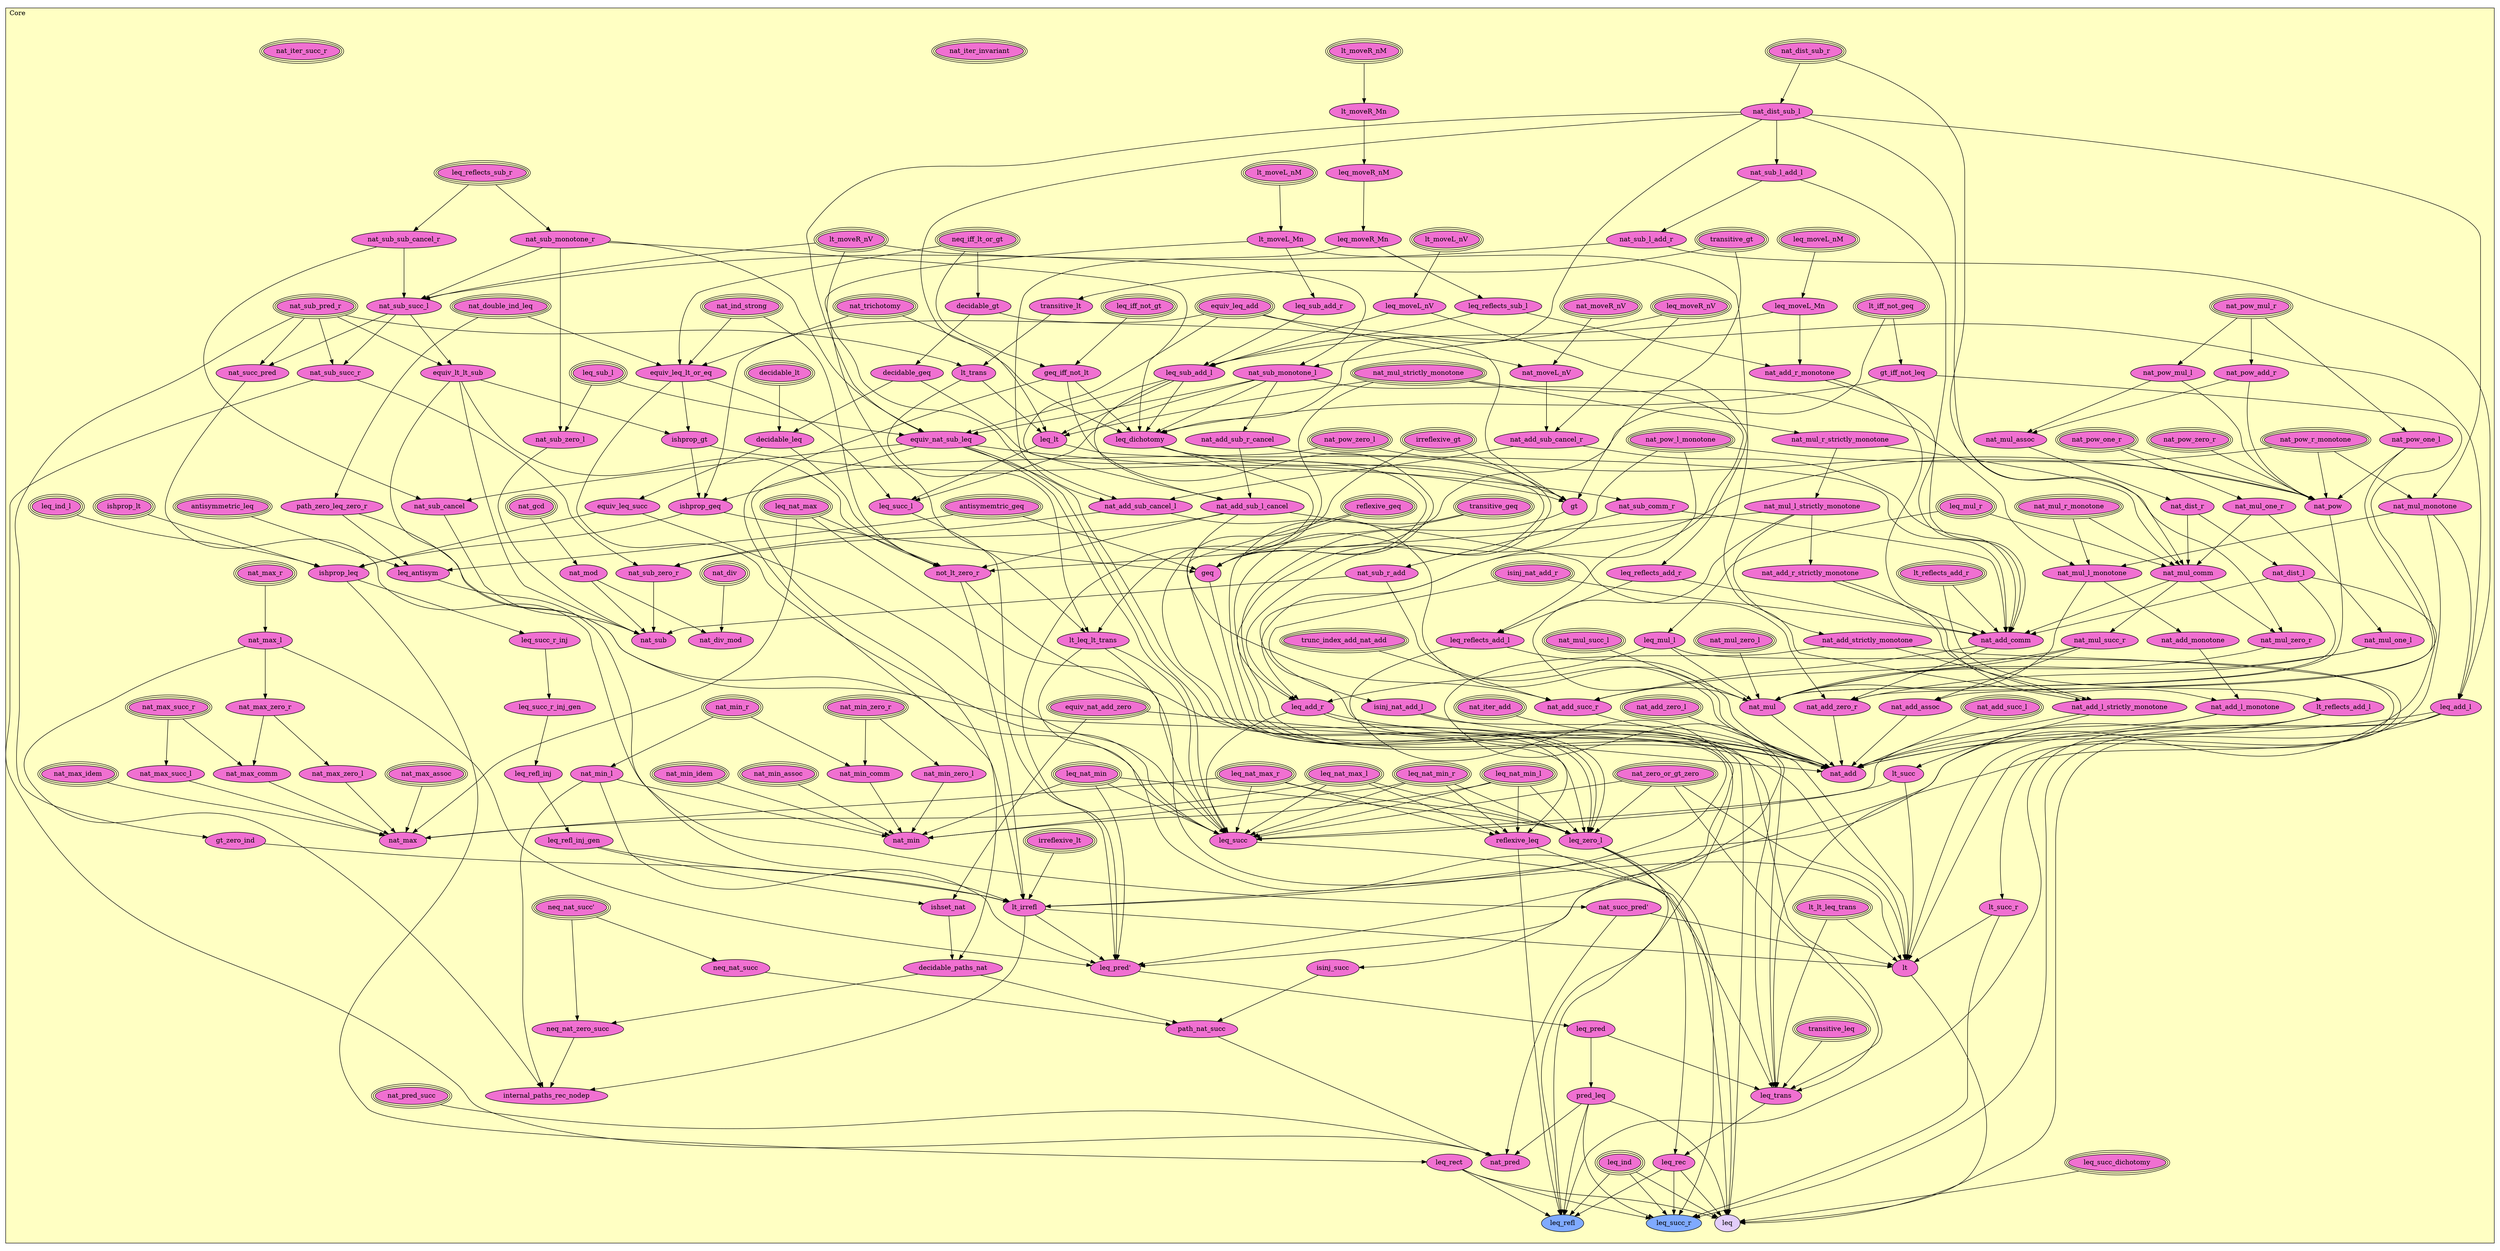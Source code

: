 digraph HoTT_Spaces_Nat_Core {
  graph [ratio=0.5]
  node [style=filled]
Core_leq_refl_inj [label="leq_refl_inj", URL=<Core.html#leq_refl_inj>, fillcolor="#F070D1"] ;
Core_nat_double_ind_leq [label="nat_double_ind_leq", URL=<Core.html#nat_double_ind_leq>, peripheries=3, fillcolor="#F070D1"] ;
Core_leq_refl_inj_gen [label="leq_refl_inj_gen", URL=<Core.html#leq_refl_inj_gen>, fillcolor="#F070D1"] ;
Core_nat_ind_strong [label="nat_ind_strong", URL=<Core.html#nat_ind_strong>, peripheries=3, fillcolor="#F070D1"] ;
Core_leq_succ_l [label="leq_succ_l", URL=<Core.html#leq_succ_l>, fillcolor="#F070D1"] ;
Core_not_lt_zero_r [label="not_lt_zero_r", URL=<Core.html#not_lt_zero_r>, fillcolor="#F070D1"] ;
Core_nat_pow_r_monotone [label="nat_pow_r_monotone", URL=<Core.html#nat_pow_r_monotone>, peripheries=3, fillcolor="#F070D1"] ;
Core_path_zero_leq_zero_r [label="path_zero_leq_zero_r", URL=<Core.html#path_zero_leq_zero_r>, fillcolor="#F070D1"] ;
Core_nat_pow_l_monotone [label="nat_pow_l_monotone", URL=<Core.html#nat_pow_l_monotone>, peripheries=3, fillcolor="#F070D1"] ;
Core_nat_zero_or_gt_zero [label="nat_zero_or_gt_zero", URL=<Core.html#nat_zero_or_gt_zero>, peripheries=3, fillcolor="#F070D1"] ;
Core_nat_pow_mul_r [label="nat_pow_mul_r", URL=<Core.html#nat_pow_mul_r>, peripheries=3, fillcolor="#F070D1"] ;
Core_nat_pow_mul_l [label="nat_pow_mul_l", URL=<Core.html#nat_pow_mul_l>, fillcolor="#F070D1"] ;
Core_antisymemtric_geq [label="antisymemtric_geq", URL=<Core.html#antisymemtric_geq>, peripheries=3, fillcolor="#F070D1"] ;
Core_nat_pow_add_r [label="nat_pow_add_r", URL=<Core.html#nat_pow_add_r>, fillcolor="#F070D1"] ;
Core_antisymmetric_leq [label="antisymmetric_leq", URL=<Core.html#antisymmetric_leq>, peripheries=3, fillcolor="#F070D1"] ;
Core_nat_pow_one_r [label="nat_pow_one_r", URL=<Core.html#nat_pow_one_r>, peripheries=3, fillcolor="#F070D1"] ;
Core_leq_antisym [label="leq_antisym", URL=<Core.html#leq_antisym>, fillcolor="#F070D1"] ;
Core_nat_pow_one_l [label="nat_pow_one_l", URL=<Core.html#nat_pow_one_l>, fillcolor="#F070D1"] ;
Core_irreflexive_gt [label="irreflexive_gt", URL=<Core.html#irreflexive_gt>, peripheries=3, fillcolor="#F070D1"] ;
Core_nat_pow_zero_r [label="nat_pow_zero_r", URL=<Core.html#nat_pow_zero_r>, peripheries=3, fillcolor="#F070D1"] ;
Core_irreflexive_lt [label="irreflexive_lt", URL=<Core.html#irreflexive_lt>, peripheries=3, fillcolor="#F070D1"] ;
Core_nat_pow_zero_l [label="nat_pow_zero_l", URL=<Core.html#nat_pow_zero_l>, peripheries=3, fillcolor="#F070D1"] ;
Core_lt_irrefl [label="lt_irrefl", URL=<Core.html#lt_irrefl>, fillcolor="#F070D1"] ;
Core_lt_moveR_nV [label="lt_moveR_nV", URL=<Core.html#lt_moveR_nV>, peripheries=3, fillcolor="#F070D1"] ;
Core_leq_pred_ [label="leq_pred'", URL=<Core.html#leq_pred'>, fillcolor="#F070D1"] ;
Core_lt_moveL_nV [label="lt_moveL_nV", URL=<Core.html#lt_moveL_nV>, peripheries=3, fillcolor="#F070D1"] ;
Core_leq_succ [label="leq_succ", URL=<Core.html#leq_succ>, fillcolor="#F070D1"] ;
Core_lt_moveR_nM [label="lt_moveR_nM", URL=<Core.html#lt_moveR_nM>, peripheries=3, fillcolor="#F070D1"] ;
Core_leq_pred [label="leq_pred", URL=<Core.html#leq_pred>, fillcolor="#F070D1"] ;
Core_pred_leq [label="pred_leq", URL=<Core.html#pred_leq>, fillcolor="#F070D1"] ;
Core_lt_moveR_Mn [label="lt_moveR_Mn", URL=<Core.html#lt_moveR_Mn>, fillcolor="#F070D1"] ;
Core_lt_moveL_nM [label="lt_moveL_nM", URL=<Core.html#lt_moveL_nM>, peripheries=3, fillcolor="#F070D1"] ;
Core_leq_zero_l [label="leq_zero_l", URL=<Core.html#leq_zero_l>, fillcolor="#F070D1"] ;
Core_transitive_leq [label="transitive_leq", URL=<Core.html#transitive_leq>, peripheries=3, fillcolor="#F070D1"] ;
Core_lt_moveL_Mn [label="lt_moveL_Mn", URL=<Core.html#lt_moveL_Mn>, fillcolor="#F070D1"] ;
Core_leq_trans [label="leq_trans", URL=<Core.html#leq_trans>, fillcolor="#F070D1"] ;
Core_leq_moveR_nV [label="leq_moveR_nV", URL=<Core.html#leq_moveR_nV>, peripheries=3, fillcolor="#F070D1"] ;
Core_reflexive_leq [label="reflexive_leq", URL=<Core.html#reflexive_leq>, fillcolor="#F070D1"] ;
Core_leq_moveL_nV [label="leq_moveL_nV", URL=<Core.html#leq_moveL_nV>, fillcolor="#F070D1"] ;
Core_nat_mul_one_r [label="nat_mul_one_r", URL=<Core.html#nat_mul_one_r>, fillcolor="#F070D1"] ;
Core_leq_moveR_nM [label="leq_moveR_nM", URL=<Core.html#leq_moveR_nM>, fillcolor="#F070D1"] ;
Core_nat_mul_one_l [label="nat_mul_one_l", URL=<Core.html#nat_mul_one_l>, fillcolor="#F070D1"] ;
Core_leq_moveR_Mn [label="leq_moveR_Mn", URL=<Core.html#leq_moveR_Mn>, fillcolor="#F070D1"] ;
Core_nat_mul_assoc [label="nat_mul_assoc", URL=<Core.html#nat_mul_assoc>, fillcolor="#F070D1"] ;
Core_leq_moveL_nM [label="leq_moveL_nM", URL=<Core.html#leq_moveL_nM>, peripheries=3, fillcolor="#F070D1"] ;
Core_nat_dist_r [label="nat_dist_r", URL=<Core.html#nat_dist_r>, fillcolor="#F070D1"] ;
Core_leq_moveL_Mn [label="leq_moveL_Mn", URL=<Core.html#leq_moveL_Mn>, fillcolor="#F070D1"] ;
Core_nat_dist_l [label="nat_dist_l", URL=<Core.html#nat_dist_l>, fillcolor="#F070D1"] ;
Core_leq_reflects_sub_r [label="leq_reflects_sub_r", URL=<Core.html#leq_reflects_sub_r>, peripheries=3, fillcolor="#F070D1"] ;
Core_nat_mul_comm [label="nat_mul_comm", URL=<Core.html#nat_mul_comm>, fillcolor="#F070D1"] ;
Core_leq_reflects_sub_l [label="leq_reflects_sub_l", URL=<Core.html#leq_reflects_sub_l>, fillcolor="#F070D1"] ;
Core_nat_sub_monotone_r [label="nat_sub_monotone_r", URL=<Core.html#nat_sub_monotone_r>, fillcolor="#F070D1"] ;
Core_nat_mul_succ_r [label="nat_mul_succ_r", URL=<Core.html#nat_mul_succ_r>, fillcolor="#F070D1"] ;
Core_nat_sub_monotone_l [label="nat_sub_monotone_l", URL=<Core.html#nat_sub_monotone_l>, fillcolor="#F070D1"] ;
Core_nat_mul_succ_l [label="nat_mul_succ_l", URL=<Core.html#nat_mul_succ_l>, peripheries=3, fillcolor="#F070D1"] ;
Core_nat_mul_zero_r [label="nat_mul_zero_r", URL=<Core.html#nat_mul_zero_r>, fillcolor="#F070D1"] ;
Core_nat_dist_sub_r [label="nat_dist_sub_r", URL=<Core.html#nat_dist_sub_r>, peripheries=3, fillcolor="#F070D1"] ;
Core_nat_mul_zero_l [label="nat_mul_zero_l", URL=<Core.html#nat_mul_zero_l>, peripheries=3, fillcolor="#F070D1"] ;
Core_nat_dist_sub_l [label="nat_dist_sub_l", URL=<Core.html#nat_dist_sub_l>, fillcolor="#F070D1"] ;
Core_nat_sub_sub_cancel_r [label="nat_sub_sub_cancel_r", URL=<Core.html#nat_sub_sub_cancel_r>, fillcolor="#F070D1"] ;
Core_equiv_nat_add_zero [label="equiv_nat_add_zero", URL=<Core.html#equiv_nat_add_zero>, peripheries=3, fillcolor="#F070D1"] ;
Core_nat_sub_l_add_l [label="nat_sub_l_add_l", URL=<Core.html#nat_sub_l_add_l>, fillcolor="#F070D1"] ;
Core_isinj_nat_add_r [label="isinj_nat_add_r", URL=<Core.html#isinj_nat_add_r>, peripheries=3, fillcolor="#F070D1"] ;
Core_nat_sub_l_add_r [label="nat_sub_l_add_r", URL=<Core.html#nat_sub_l_add_r>, fillcolor="#F070D1"] ;
Core_isinj_nat_add_l [label="isinj_nat_add_l", URL=<Core.html#isinj_nat_add_l>, fillcolor="#F070D1"] ;
Core_nat_sub_pred_r [label="nat_sub_pred_r", URL=<Core.html#nat_sub_pred_r>, peripheries=3, fillcolor="#F070D1"] ;
Core_nat_add_assoc [label="nat_add_assoc", URL=<Core.html#nat_add_assoc>, fillcolor="#F070D1"] ;
Core_nat_sub_succ_l [label="nat_sub_succ_l", URL=<Core.html#nat_sub_succ_l>, fillcolor="#F070D1"] ;
Core_nat_add_comm [label="nat_add_comm", URL=<Core.html#nat_add_comm>, fillcolor="#F070D1"] ;
Core_nat_add_succ_r [label="nat_add_succ_r", URL=<Core.html#nat_add_succ_r>, fillcolor="#F070D1"] ;
Core_leq_sub_l [label="leq_sub_l", URL=<Core.html#leq_sub_l>, peripheries=3, fillcolor="#F070D1"] ;
Core_nat_add_succ_l [label="nat_add_succ_l", URL=<Core.html#nat_add_succ_l>, peripheries=3, fillcolor="#F070D1"] ;
Core_lt_reflects_add_r [label="lt_reflects_add_r", URL=<Core.html#lt_reflects_add_r>, peripheries=3, fillcolor="#F070D1"] ;
Core_nat_add_zero_r [label="nat_add_zero_r", URL=<Core.html#nat_add_zero_r>, fillcolor="#F070D1"] ;
Core_lt_reflects_add_l [label="lt_reflects_add_l", URL=<Core.html#lt_reflects_add_l>, fillcolor="#F070D1"] ;
Core_nat_add_zero_l [label="nat_add_zero_l", URL=<Core.html#nat_add_zero_l>, peripheries=3, fillcolor="#F070D1"] ;
Core_leq_reflects_add_r [label="leq_reflects_add_r", URL=<Core.html#leq_reflects_add_r>, fillcolor="#F070D1"] ;
Core_leq_reflects_add_l [label="leq_reflects_add_l", URL=<Core.html#leq_reflects_add_l>, fillcolor="#F070D1"] ;
Core_ishset_nat [label="ishset_nat", URL=<Core.html#ishset_nat>, fillcolor="#F070D1"] ;
Core_nat_mul_strictly_monotone [label="nat_mul_strictly_monotone", URL=<Core.html#nat_mul_strictly_monotone>, peripheries=3, fillcolor="#F070D1"] ;
Core_decidable_paths_nat [label="decidable_paths_nat", URL=<Core.html#decidable_paths_nat>, fillcolor="#F070D1"] ;
Core_neq_nat_succ_ [label="neq_nat_succ'", URL=<Core.html#neq_nat_succ'>, peripheries=3, fillcolor="#F070D1"] ;
Core_nat_mul_r_strictly_monotone [label="nat_mul_r_strictly_monotone", URL=<Core.html#nat_mul_r_strictly_monotone>, fillcolor="#F070D1"] ;
Core_neq_nat_zero_succ [label="neq_nat_zero_succ", URL=<Core.html#neq_nat_zero_succ>, fillcolor="#F070D1"] ;
Core_nat_mul_l_strictly_monotone [label="nat_mul_l_strictly_monotone", URL=<Core.html#nat_mul_l_strictly_monotone>, fillcolor="#F070D1"] ;
Core_nat_mul_monotone [label="nat_mul_monotone", URL=<Core.html#nat_mul_monotone>, fillcolor="#F070D1"] ;
Core_internal_paths_rec_nodep [label="internal_paths_rec_nodep", URL=<Core.html#internal_paths_rec_nodep>, fillcolor="#F070D1"] ;
Core_neq_nat_succ [label="neq_nat_succ", URL=<Core.html#neq_nat_succ>, fillcolor="#F070D1"] ;
Core_nat_mul_r_monotone [label="nat_mul_r_monotone", URL=<Core.html#nat_mul_r_monotone>, peripheries=3, fillcolor="#F070D1"] ;
Core_nat_mul_l_monotone [label="nat_mul_l_monotone", URL=<Core.html#nat_mul_l_monotone>, fillcolor="#F070D1"] ;
Core_isinj_succ [label="isinj_succ", URL=<Core.html#isinj_succ>, fillcolor="#F070D1"] ;
Core_path_nat_succ [label="path_nat_succ", URL=<Core.html#path_nat_succ>, fillcolor="#F070D1"] ;
Core_nat_add_strictly_monotone [label="nat_add_strictly_monotone", URL=<Core.html#nat_add_strictly_monotone>, fillcolor="#F070D1"] ;
Core_nat_succ_pred [label="nat_succ_pred", URL=<Core.html#nat_succ_pred>, fillcolor="#F070D1"] ;
Core_nat_add_r_strictly_monotone [label="nat_add_r_strictly_monotone", URL=<Core.html#nat_add_r_strictly_monotone>, fillcolor="#F070D1"] ;
Core_nat_succ_pred_ [label="nat_succ_pred'", URL=<Core.html#nat_succ_pred'>, fillcolor="#F070D1"] ;
Core_nat_add_l_strictly_monotone [label="nat_add_l_strictly_monotone", URL=<Core.html#nat_add_l_strictly_monotone>, fillcolor="#F070D1"] ;
Core_nat_pred_succ [label="nat_pred_succ", URL=<Core.html#nat_pred_succ>, peripheries=3, fillcolor="#F070D1"] ;
Core_lt_succ_r [label="lt_succ_r", URL=<Core.html#lt_succ_r>, fillcolor="#F070D1"] ;
Core_nat_iter_invariant [label="nat_iter_invariant", URL=<Core.html#nat_iter_invariant>, peripheries=3, fillcolor="#F070D1"] ;
Core_lt_succ [label="lt_succ", URL=<Core.html#lt_succ>, fillcolor="#F070D1"] ;
Core_nat_iter_add [label="nat_iter_add", URL=<Core.html#nat_iter_add>, peripheries=3, fillcolor="#F070D1"] ;
Core_nat_add_monotone [label="nat_add_monotone", URL=<Core.html#nat_add_monotone>, fillcolor="#F070D1"] ;
Core_nat_iter_succ_r [label="nat_iter_succ_r", URL=<Core.html#nat_iter_succ_r>, peripheries=3, fillcolor="#F070D1"] ;
Core_nat_add_r_monotone [label="nat_add_r_monotone", URL=<Core.html#nat_add_r_monotone>, fillcolor="#F070D1"] ;
Core_nat_add_l_monotone [label="nat_add_l_monotone", URL=<Core.html#nat_add_l_monotone>, fillcolor="#F070D1"] ;
Core_gt [label="gt", URL=<Core.html#gt>, fillcolor="#F070D1"] ;
Core_geq [label="geq", URL=<Core.html#geq>, fillcolor="#F070D1"] ;
Core_equiv_lt_lt_sub [label="equiv_lt_lt_sub", URL=<Core.html#equiv_lt_lt_sub>, fillcolor="#F070D1"] ;
Core_lt [label="lt", URL=<Core.html#lt>, fillcolor="#F070D1"] ;
Core_leq_sub_add_r [label="leq_sub_add_r", URL=<Core.html#leq_sub_add_r>, fillcolor="#F070D1"] ;
Core_leq_sub_add_l [label="leq_sub_add_l", URL=<Core.html#leq_sub_add_l>, fillcolor="#F070D1"] ;
Core_leq_rec [label="leq_rec", URL=<Core.html#leq_rec>, fillcolor="#F070D1"] ;
Core_trunc_index_add_nat_add [label="trunc_index_add_nat_add", URL=<Core.html#trunc_index_add_nat_add>, peripheries=3, fillcolor="#F070D1"] ;
Core_leq_rect [label="leq_rect", URL=<Core.html#leq_rect>, fillcolor="#F070D1"] ;
Core_neq_iff_lt_or_gt [label="neq_iff_lt_or_gt", URL=<Core.html#neq_iff_lt_or_gt>, peripheries=3, fillcolor="#F070D1"] ;
Core_leq_ind [label="leq_ind", URL=<Core.html#leq_ind>, peripheries=3, fillcolor="#F070D1"] ;
Core_leq_succ_r [label="leq_succ_r", URL=<Core.html#leq_succ_r>, fillcolor="#7FAAFF"] ;
Core_lt_iff_not_geq [label="lt_iff_not_geq", URL=<Core.html#lt_iff_not_geq>, peripheries=3, fillcolor="#F070D1"] ;
Core_leq_refl [label="leq_refl", URL=<Core.html#leq_refl>, fillcolor="#7FAAFF"] ;
Core_leq_iff_not_gt [label="leq_iff_not_gt", URL=<Core.html#leq_iff_not_gt>, peripheries=3, fillcolor="#F070D1"] ;
Core_leq [label="leq", URL=<Core.html#leq>, fillcolor="#E2CDFA"] ;
Core_gt_iff_not_leq [label="gt_iff_not_leq", URL=<Core.html#gt_iff_not_leq>, fillcolor="#F070D1"] ;
Core_nat_gcd [label="nat_gcd", URL=<Core.html#nat_gcd>, peripheries=3, fillcolor="#F070D1"] ;
Core_geq_iff_not_lt [label="geq_iff_not_lt", URL=<Core.html#geq_iff_not_lt>, fillcolor="#F070D1"] ;
Core_nat_trichotomy [label="nat_trichotomy", URL=<Core.html#nat_trichotomy>, peripheries=3, fillcolor="#F070D1"] ;
Core_nat_mod [label="nat_mod", URL=<Core.html#nat_mod>, fillcolor="#F070D1"] ;
Core_nat_div [label="nat_div", URL=<Core.html#nat_div>, peripheries=3, fillcolor="#F070D1"] ;
Core_leq_succ_dichotomy [label="leq_succ_dichotomy", URL=<Core.html#leq_succ_dichotomy>, peripheries=3, fillcolor="#F070D1"] ;
Core_nat_div_mod [label="nat_div_mod", URL=<Core.html#nat_div_mod>, fillcolor="#F070D1"] ;
Core_leq_dichotomy [label="leq_dichotomy", URL=<Core.html#leq_dichotomy>, fillcolor="#F070D1"] ;
Core_nat_min [label="nat_min", URL=<Core.html#nat_min>, fillcolor="#F070D1"] ;
Core_equiv_leq_add [label="equiv_leq_add", URL=<Core.html#equiv_leq_add>, peripheries=3, fillcolor="#F070D1"] ;
Core_nat_max [label="nat_max", URL=<Core.html#nat_max>, fillcolor="#F070D1"] ;
Core_equiv_leq_lt_or_eq [label="equiv_leq_lt_or_eq", URL=<Core.html#equiv_leq_lt_or_eq>, fillcolor="#F070D1"] ;
Core_nat_pow [label="nat_pow", URL=<Core.html#nat_pow>, fillcolor="#F070D1"] ;
Core_gt_zero_ind [label="gt_zero_ind", URL=<Core.html#gt_zero_ind>, fillcolor="#F070D1"] ;
Core_nat_sub [label="nat_sub", URL=<Core.html#nat_sub>, fillcolor="#F070D1"] ;
Core_leq_mul_r [label="leq_mul_r", URL=<Core.html#leq_mul_r>, peripheries=3, fillcolor="#F070D1"] ;
Core_nat_mul [label="nat_mul", URL=<Core.html#nat_mul>, fillcolor="#F070D1"] ;
Core_leq_mul_l [label="leq_mul_l", URL=<Core.html#leq_mul_l>, fillcolor="#F070D1"] ;
Core_nat_add [label="nat_add", URL=<Core.html#nat_add>, fillcolor="#F070D1"] ;
Core_leq_add_r [label="leq_add_r", URL=<Core.html#leq_add_r>, fillcolor="#F070D1"] ;
Core_nat_pred [label="nat_pred", URL=<Core.html#nat_pred>, fillcolor="#F070D1"] ;
Core_leq_add_l [label="leq_add_l", URL=<Core.html#leq_add_l>, fillcolor="#F070D1"] ;
Core_nat_min_assoc [label="nat_min_assoc", URL=<Core.html#nat_min_assoc>, peripheries=3, fillcolor="#F070D1"] ;
Core_nat_min_r [label="nat_min_r", URL=<Core.html#nat_min_r>, peripheries=3, fillcolor="#F070D1"] ;
Core_nat_min_l [label="nat_min_l", URL=<Core.html#nat_min_l>, fillcolor="#F070D1"] ;
Core_nat_min_zero_r [label="nat_min_zero_r", URL=<Core.html#nat_min_zero_r>, peripheries=3, fillcolor="#F070D1"] ;
Core_nat_min_zero_l [label="nat_min_zero_l", URL=<Core.html#nat_min_zero_l>, fillcolor="#F070D1"] ;
Core_nat_min_comm [label="nat_min_comm", URL=<Core.html#nat_min_comm>, fillcolor="#F070D1"] ;
Core_leq_nat_min [label="leq_nat_min", URL=<Core.html#leq_nat_min>, peripheries=3, fillcolor="#F070D1"] ;
Core_leq_nat_min_r [label="leq_nat_min_r", URL=<Core.html#leq_nat_min_r>, peripheries=3, fillcolor="#F070D1"] ;
Core_leq_nat_min_l [label="leq_nat_min_l", URL=<Core.html#leq_nat_min_l>, peripheries=3, fillcolor="#F070D1"] ;
Core_nat_min_idem [label="nat_min_idem", URL=<Core.html#nat_min_idem>, peripheries=3, fillcolor="#F070D1"] ;
Core_nat_max_assoc [label="nat_max_assoc", URL=<Core.html#nat_max_assoc>, peripheries=3, fillcolor="#F070D1"] ;
Core_nat_max_r [label="nat_max_r", URL=<Core.html#nat_max_r>, peripheries=3, fillcolor="#F070D1"] ;
Core_nat_max_l [label="nat_max_l", URL=<Core.html#nat_max_l>, fillcolor="#F070D1"] ;
Core_nat_max_zero_r [label="nat_max_zero_r", URL=<Core.html#nat_max_zero_r>, fillcolor="#F070D1"] ;
Core_nat_max_zero_l [label="nat_max_zero_l", URL=<Core.html#nat_max_zero_l>, fillcolor="#F070D1"] ;
Core_nat_max_succ_r [label="nat_max_succ_r", URL=<Core.html#nat_max_succ_r>, peripheries=3, fillcolor="#F070D1"] ;
Core_nat_max_succ_l [label="nat_max_succ_l", URL=<Core.html#nat_max_succ_l>, fillcolor="#F070D1"] ;
Core_nat_max_comm [label="nat_max_comm", URL=<Core.html#nat_max_comm>, fillcolor="#F070D1"] ;
Core_leq_nat_max [label="leq_nat_max", URL=<Core.html#leq_nat_max>, peripheries=3, fillcolor="#F070D1"] ;
Core_leq_nat_max_r [label="leq_nat_max_r", URL=<Core.html#leq_nat_max_r>, peripheries=3, fillcolor="#F070D1"] ;
Core_leq_nat_max_l [label="leq_nat_max_l", URL=<Core.html#leq_nat_max_l>, peripheries=3, fillcolor="#F070D1"] ;
Core_nat_max_idem [label="nat_max_idem", URL=<Core.html#nat_max_idem>, peripheries=3, fillcolor="#F070D1"] ;
Core_nat_sub_succ_r [label="nat_sub_succ_r", URL=<Core.html#nat_sub_succ_r>, fillcolor="#F070D1"] ;
Core_nat_moveR_nV [label="nat_moveR_nV", URL=<Core.html#nat_moveR_nV>, peripheries=3, fillcolor="#F070D1"] ;
Core_nat_moveL_nV [label="nat_moveL_nV", URL=<Core.html#nat_moveL_nV>, fillcolor="#F070D1"] ;
Core_nat_add_sub_r_cancel [label="nat_add_sub_r_cancel", URL=<Core.html#nat_add_sub_r_cancel>, fillcolor="#F070D1"] ;
Core_nat_add_sub_l_cancel [label="nat_add_sub_l_cancel", URL=<Core.html#nat_add_sub_l_cancel>, fillcolor="#F070D1"] ;
Core_nat_add_sub_cancel_r [label="nat_add_sub_cancel_r", URL=<Core.html#nat_add_sub_cancel_r>, fillcolor="#F070D1"] ;
Core_nat_add_sub_cancel_l [label="nat_add_sub_cancel_l", URL=<Core.html#nat_add_sub_cancel_l>, fillcolor="#F070D1"] ;
Core_equiv_nat_sub_leq [label="equiv_nat_sub_leq", URL=<Core.html#equiv_nat_sub_leq>, fillcolor="#F070D1"] ;
Core_nat_sub_comm_r [label="nat_sub_comm_r", URL=<Core.html#nat_sub_comm_r>, fillcolor="#F070D1"] ;
Core_nat_sub_r_add [label="nat_sub_r_add", URL=<Core.html#nat_sub_r_add>, fillcolor="#F070D1"] ;
Core_nat_sub_cancel [label="nat_sub_cancel", URL=<Core.html#nat_sub_cancel>, fillcolor="#F070D1"] ;
Core_nat_sub_zero_r [label="nat_sub_zero_r", URL=<Core.html#nat_sub_zero_r>, fillcolor="#F070D1"] ;
Core_nat_sub_zero_l [label="nat_sub_zero_l", URL=<Core.html#nat_sub_zero_l>, fillcolor="#F070D1"] ;
Core_decidable_gt [label="decidable_gt", URL=<Core.html#decidable_gt>, fillcolor="#F070D1"] ;
Core_ishprop_gt [label="ishprop_gt", URL=<Core.html#ishprop_gt>, fillcolor="#F070D1"] ;
Core_transitive_gt [label="transitive_gt", URL=<Core.html#transitive_gt>, peripheries=3, fillcolor="#F070D1"] ;
Core_decidable_geq [label="decidable_geq", URL=<Core.html#decidable_geq>, fillcolor="#F070D1"] ;
Core_ishprop_geq [label="ishprop_geq", URL=<Core.html#ishprop_geq>, fillcolor="#F070D1"] ;
Core_transitive_geq [label="transitive_geq", URL=<Core.html#transitive_geq>, peripheries=3, fillcolor="#F070D1"] ;
Core_reflexive_geq [label="reflexive_geq", URL=<Core.html#reflexive_geq>, peripheries=3, fillcolor="#F070D1"] ;
Core_decidable_lt [label="decidable_lt", URL=<Core.html#decidable_lt>, peripheries=3, fillcolor="#F070D1"] ;
Core_ishprop_lt [label="ishprop_lt", URL=<Core.html#ishprop_lt>, peripheries=3, fillcolor="#F070D1"] ;
Core_transitive_lt [label="transitive_lt", URL=<Core.html#transitive_lt>, fillcolor="#F070D1"] ;
Core_lt_trans [label="lt_trans", URL=<Core.html#lt_trans>, fillcolor="#F070D1"] ;
Core_leq_lt [label="leq_lt", URL=<Core.html#leq_lt>, fillcolor="#F070D1"] ;
Core_lt_lt_leq_trans [label="lt_lt_leq_trans", URL=<Core.html#lt_lt_leq_trans>, peripheries=3, fillcolor="#F070D1"] ;
Core_lt_leq_lt_trans [label="lt_leq_lt_trans", URL=<Core.html#lt_leq_lt_trans>, fillcolor="#F070D1"] ;
Core_leq_ind_l [label="leq_ind_l", URL=<Core.html#leq_ind_l>, peripheries=3, fillcolor="#F070D1"] ;
Core_decidable_leq [label="decidable_leq", URL=<Core.html#decidable_leq>, fillcolor="#F070D1"] ;
Core_equiv_leq_succ [label="equiv_leq_succ", URL=<Core.html#equiv_leq_succ>, fillcolor="#F070D1"] ;
Core_ishprop_leq [label="ishprop_leq", URL=<Core.html#ishprop_leq>, fillcolor="#F070D1"] ;
Core_leq_succ_r_inj [label="leq_succ_r_inj", URL=<Core.html#leq_succ_r_inj>, fillcolor="#F070D1"] ;
Core_leq_succ_r_inj_gen [label="leq_succ_r_inj_gen", URL=<Core.html#leq_succ_r_inj_gen>, fillcolor="#F070D1"] ;
  Core_leq_refl_inj -> Core_leq_refl_inj_gen [] ;
  Core_nat_double_ind_leq -> Core_equiv_leq_lt_or_eq [] ;
  Core_nat_double_ind_leq -> Core_path_zero_leq_zero_r [] ;
  Core_leq_refl_inj_gen -> Core_lt_irrefl [] ;
  Core_leq_refl_inj_gen -> Core_ishset_nat [] ;
  Core_nat_ind_strong -> Core_equiv_leq_lt_or_eq [] ;
  Core_nat_ind_strong -> Core_not_lt_zero_r [] ;
  Core_leq_succ_l -> Core_leq_pred_ [] ;
  Core_not_lt_zero_r -> Core_lt_irrefl [] ;
  Core_not_lt_zero_r -> Core_leq_zero_l [] ;
  Core_nat_pow_r_monotone -> Core_nat_mul_monotone [] ;
  Core_nat_pow_r_monotone -> Core_leq_add_r [] ;
  Core_nat_pow_r_monotone -> Core_nat_pow [] ;
  Core_path_zero_leq_zero_r -> Core_leq_antisym [] ;
  Core_path_zero_leq_zero_r -> Core_leq_zero_l [] ;
  Core_nat_pow_l_monotone -> Core_leq_add_r [] ;
  Core_nat_pow_l_monotone -> Core_leq_trans [] ;
  Core_nat_pow_l_monotone -> Core_nat_pow [] ;
  Core_nat_zero_or_gt_zero -> Core_leq_succ [] ;
  Core_nat_zero_or_gt_zero -> Core_leq_zero_l [] ;
  Core_nat_zero_or_gt_zero -> Core_leq_trans [] ;
  Core_nat_zero_or_gt_zero -> Core_lt [] ;
  Core_nat_pow_mul_r -> Core_nat_pow_mul_l [] ;
  Core_nat_pow_mul_r -> Core_nat_pow_add_r [] ;
  Core_nat_pow_mul_r -> Core_nat_pow_one_l [] ;
  Core_nat_pow_mul_l -> Core_nat_mul_assoc [] ;
  Core_nat_pow_mul_l -> Core_nat_pow [] ;
  Core_antisymemtric_geq -> Core_leq_antisym [] ;
  Core_antisymemtric_geq -> Core_geq [] ;
  Core_nat_pow_add_r -> Core_nat_mul_assoc [] ;
  Core_nat_pow_add_r -> Core_nat_pow [] ;
  Core_antisymmetric_leq -> Core_leq_antisym [] ;
  Core_nat_pow_one_r -> Core_nat_mul_one_r [] ;
  Core_nat_pow_one_r -> Core_nat_pow [] ;
  Core_leq_antisym -> Core_lt_irrefl [] ;
  Core_nat_pow_one_l -> Core_nat_add_zero_r [] ;
  Core_nat_pow_one_l -> Core_nat_pow [] ;
  Core_irreflexive_gt -> Core_lt_irrefl [] ;
  Core_irreflexive_gt -> Core_gt [] ;
  Core_nat_pow_zero_r -> Core_nat_pow [] ;
  Core_irreflexive_lt -> Core_lt_irrefl [] ;
  Core_nat_pow_zero_l -> Core_decidable_paths_nat [] ;
  Core_nat_pow_zero_l -> Core_nat_pow [] ;
  Core_lt_irrefl -> Core_leq_pred_ [] ;
  Core_lt_irrefl -> Core_internal_paths_rec_nodep [] ;
  Core_lt_irrefl -> Core_lt [] ;
  Core_lt_moveR_nV -> Core_nat_sub_monotone_l [] ;
  Core_lt_moveR_nV -> Core_nat_sub_succ_l [] ;
  Core_lt_moveR_nV -> Core_nat_add_sub_cancel_l [] ;
  Core_leq_pred_ -> Core_leq_pred [] ;
  Core_lt_moveL_nV -> Core_leq_moveL_nV [] ;
  Core_leq_succ -> Core_leq_rec [] ;
  Core_lt_moveR_nM -> Core_lt_moveR_Mn [] ;
  Core_leq_pred -> Core_pred_leq [] ;
  Core_leq_pred -> Core_leq_trans [] ;
  Core_pred_leq -> Core_leq_succ_r [] ;
  Core_pred_leq -> Core_leq_refl [] ;
  Core_pred_leq -> Core_leq [] ;
  Core_pred_leq -> Core_nat_pred [] ;
  Core_lt_moveR_Mn -> Core_leq_moveR_nM [] ;
  Core_lt_moveL_nM -> Core_lt_moveL_Mn [] ;
  Core_leq_zero_l -> Core_leq_succ_r [] ;
  Core_leq_zero_l -> Core_leq_refl [] ;
  Core_leq_zero_l -> Core_leq [] ;
  Core_transitive_leq -> Core_leq_trans [] ;
  Core_lt_moveL_Mn -> Core_nat_add_l_strictly_monotone [] ;
  Core_lt_moveL_Mn -> Core_leq_sub_add_r [] ;
  Core_lt_moveL_Mn -> Core_lt_leq_lt_trans [] ;
  Core_leq_trans -> Core_leq_rec [] ;
  Core_leq_moveR_nV -> Core_nat_sub_monotone_l [] ;
  Core_leq_moveR_nV -> Core_nat_add_sub_cancel_r [] ;
  Core_reflexive_leq -> Core_leq_refl [] ;
  Core_reflexive_leq -> Core_leq [] ;
  Core_leq_moveL_nV -> Core_leq_reflects_add_r [] ;
  Core_leq_moveL_nV -> Core_leq_sub_add_l [] ;
  Core_nat_mul_one_r -> Core_nat_mul_one_l [] ;
  Core_nat_mul_one_r -> Core_nat_mul_comm [] ;
  Core_leq_moveR_nM -> Core_leq_moveR_Mn [] ;
  Core_nat_mul_one_l -> Core_nat_add_zero_r [] ;
  Core_nat_mul_one_l -> Core_nat_mul [] ;
  Core_leq_moveR_Mn -> Core_leq_reflects_sub_l [] ;
  Core_leq_moveR_Mn -> Core_nat_add_sub_cancel_l [] ;
  Core_nat_mul_assoc -> Core_nat_dist_r [] ;
  Core_leq_moveL_nM -> Core_leq_moveL_Mn [] ;
  Core_nat_dist_r -> Core_nat_dist_l [] ;
  Core_nat_dist_r -> Core_nat_mul_comm [] ;
  Core_leq_moveL_Mn -> Core_nat_add_r_monotone [] ;
  Core_leq_moveL_Mn -> Core_leq_sub_add_l [] ;
  Core_nat_dist_l -> Core_nat_add_assoc [] ;
  Core_nat_dist_l -> Core_nat_add_comm [] ;
  Core_nat_dist_l -> Core_nat_mul [] ;
  Core_leq_reflects_sub_r -> Core_nat_sub_monotone_r [] ;
  Core_leq_reflects_sub_r -> Core_nat_sub_sub_cancel_r [] ;
  Core_nat_mul_comm -> Core_nat_mul_succ_r [] ;
  Core_nat_mul_comm -> Core_nat_mul_zero_r [] ;
  Core_nat_mul_comm -> Core_nat_add_comm [] ;
  Core_leq_reflects_sub_l -> Core_nat_add_r_monotone [] ;
  Core_leq_reflects_sub_l -> Core_leq_sub_add_l [] ;
  Core_nat_sub_monotone_r -> Core_nat_sub_succ_l [] ;
  Core_nat_sub_monotone_r -> Core_leq_dichotomy [] ;
  Core_nat_sub_monotone_r -> Core_equiv_nat_sub_leq [] ;
  Core_nat_sub_monotone_r -> Core_nat_sub_zero_l [] ;
  Core_nat_mul_succ_r -> Core_nat_add_assoc [] ;
  Core_nat_mul_succ_r -> Core_nat_add_succ_r [] ;
  Core_nat_mul_succ_r -> Core_nat_mul [] ;
  Core_nat_sub_monotone_l -> Core_leq_reflects_add_l [] ;
  Core_nat_sub_monotone_l -> Core_leq_dichotomy [] ;
  Core_nat_sub_monotone_l -> Core_nat_add_sub_r_cancel [] ;
  Core_nat_sub_monotone_l -> Core_equiv_nat_sub_leq [] ;
  Core_nat_sub_monotone_l -> Core_leq_succ_l [] ;
  Core_nat_mul_succ_l -> Core_nat_mul [] ;
  Core_nat_mul_zero_r -> Core_nat_mul [] ;
  Core_nat_dist_sub_r -> Core_nat_dist_sub_l [] ;
  Core_nat_dist_sub_r -> Core_nat_mul_comm [] ;
  Core_nat_mul_zero_l -> Core_nat_mul [] ;
  Core_nat_dist_sub_l -> Core_nat_sub_l_add_l [] ;
  Core_nat_dist_sub_l -> Core_nat_mul_monotone [] ;
  Core_nat_dist_sub_l -> Core_leq_dichotomy [] ;
  Core_nat_dist_sub_l -> Core_equiv_nat_sub_leq [] ;
  Core_nat_dist_sub_l -> Core_leq_lt [] ;
  Core_nat_dist_sub_l -> Core_nat_mul_zero_r [] ;
  Core_nat_sub_sub_cancel_r -> Core_nat_sub_succ_l [] ;
  Core_nat_sub_sub_cancel_r -> Core_nat_sub_cancel [] ;
  Core_equiv_nat_add_zero -> Core_ishset_nat [] ;
  Core_equiv_nat_add_zero -> Core_nat_add [] ;
  Core_nat_sub_l_add_l -> Core_nat_sub_l_add_r [] ;
  Core_nat_sub_l_add_l -> Core_nat_add_comm [] ;
  Core_isinj_nat_add_r -> Core_isinj_nat_add_l [] ;
  Core_isinj_nat_add_r -> Core_nat_add_comm [] ;
  Core_nat_sub_l_add_r -> Core_nat_sub_succ_l [] ;
  Core_nat_sub_l_add_r -> Core_leq_add_l [] ;
  Core_isinj_nat_add_l -> Core_isinj_succ [] ;
  Core_isinj_nat_add_l -> Core_nat_add [] ;
  Core_nat_sub_pred_r -> Core_equiv_lt_lt_sub [] ;
  Core_nat_sub_pred_r -> Core_gt_zero_ind [] ;
  Core_nat_sub_pred_r -> Core_nat_sub_succ_r [] ;
  Core_nat_sub_pred_r -> Core_lt_trans [] ;
  Core_nat_sub_pred_r -> Core_nat_succ_pred [] ;
  Core_nat_add_assoc -> Core_nat_add [] ;
  Core_nat_sub_succ_l -> Core_equiv_lt_lt_sub [] ;
  Core_nat_sub_succ_l -> Core_nat_sub_succ_r [] ;
  Core_nat_sub_succ_l -> Core_nat_succ_pred [] ;
  Core_nat_add_comm -> Core_nat_add_succ_r [] ;
  Core_nat_add_comm -> Core_nat_add_zero_r [] ;
  Core_nat_add_succ_r -> Core_nat_add [] ;
  Core_leq_sub_l -> Core_equiv_nat_sub_leq [] ;
  Core_leq_sub_l -> Core_nat_sub_zero_l [] ;
  Core_nat_add_succ_l -> Core_nat_add [] ;
  Core_lt_reflects_add_r -> Core_lt_reflects_add_l [] ;
  Core_lt_reflects_add_r -> Core_nat_add_comm [] ;
  Core_nat_add_zero_r -> Core_nat_add [] ;
  Core_lt_reflects_add_l -> Core_leq_pred_ [] ;
  Core_lt_reflects_add_l -> Core_lt [] ;
  Core_lt_reflects_add_l -> Core_nat_add [] ;
  Core_nat_add_zero_l -> Core_nat_add [] ;
  Core_leq_reflects_add_r -> Core_leq_reflects_add_l [] ;
  Core_leq_reflects_add_r -> Core_nat_add_comm [] ;
  Core_leq_reflects_add_l -> Core_leq_pred_ [] ;
  Core_leq_reflects_add_l -> Core_nat_add [] ;
  Core_ishset_nat -> Core_decidable_paths_nat [] ;
  Core_nat_mul_strictly_monotone -> Core_nat_mul_r_strictly_monotone [] ;
  Core_nat_mul_strictly_monotone -> Core_nat_mul_l_monotone [] ;
  Core_nat_mul_strictly_monotone -> Core_leq_lt [] ;
  Core_nat_mul_strictly_monotone -> Core_lt_leq_lt_trans [] ;
  Core_decidable_paths_nat -> Core_neq_nat_zero_succ [] ;
  Core_decidable_paths_nat -> Core_path_nat_succ [] ;
  Core_neq_nat_succ_ -> Core_neq_nat_zero_succ [] ;
  Core_neq_nat_succ_ -> Core_neq_nat_succ [] ;
  Core_nat_mul_r_strictly_monotone -> Core_nat_mul_l_strictly_monotone [] ;
  Core_nat_mul_r_strictly_monotone -> Core_nat_mul_comm [] ;
  Core_neq_nat_zero_succ -> Core_internal_paths_rec_nodep [] ;
  Core_nat_mul_l_strictly_monotone -> Core_nat_add_strictly_monotone [] ;
  Core_nat_mul_l_strictly_monotone -> Core_nat_add_r_strictly_monotone [] ;
  Core_nat_mul_l_strictly_monotone -> Core_not_lt_zero_r [] ;
  Core_nat_mul_l_strictly_monotone -> Core_nat_mul [] ;
  Core_nat_mul_monotone -> Core_nat_mul_l_monotone [] ;
  Core_nat_mul_monotone -> Core_leq_add_l [] ;
  Core_nat_mul_monotone -> Core_leq_trans [] ;
  Core_neq_nat_succ -> Core_path_nat_succ [] ;
  Core_nat_mul_r_monotone -> Core_nat_mul_l_monotone [] ;
  Core_nat_mul_r_monotone -> Core_nat_mul_comm [] ;
  Core_nat_mul_l_monotone -> Core_nat_add_monotone [] ;
  Core_nat_mul_l_monotone -> Core_nat_mul [] ;
  Core_isinj_succ -> Core_path_nat_succ [] ;
  Core_path_nat_succ -> Core_nat_pred [] ;
  Core_nat_add_strictly_monotone -> Core_nat_add_l_strictly_monotone [] ;
  Core_nat_add_strictly_monotone -> Core_lt_succ_r [] ;
  Core_nat_add_strictly_monotone -> Core_leq_trans [] ;
  Core_nat_succ_pred -> Core_nat_succ_pred_ [] ;
  Core_nat_add_r_strictly_monotone -> Core_nat_add_l_strictly_monotone [] ;
  Core_nat_add_r_strictly_monotone -> Core_nat_add_comm [] ;
  Core_nat_succ_pred_ -> Core_lt [] ;
  Core_nat_succ_pred_ -> Core_nat_pred [] ;
  Core_nat_add_l_strictly_monotone -> Core_lt_succ [] ;
  Core_nat_add_l_strictly_monotone -> Core_nat_add [] ;
  Core_nat_pred_succ -> Core_nat_pred [] ;
  Core_lt_succ_r -> Core_lt [] ;
  Core_lt_succ_r -> Core_leq_succ_r [] ;
  Core_lt_succ -> Core_leq_succ [] ;
  Core_lt_succ -> Core_lt [] ;
  Core_nat_iter_add -> Core_nat_add [] ;
  Core_nat_add_monotone -> Core_nat_add_l_monotone [] ;
  Core_nat_add_r_monotone -> Core_nat_add_l_monotone [] ;
  Core_nat_add_r_monotone -> Core_nat_add_comm [] ;
  Core_nat_add_l_monotone -> Core_leq_succ [] ;
  Core_nat_add_l_monotone -> Core_nat_add [] ;
  Core_gt -> Core_lt [] ;
  Core_geq -> Core_leq [] ;
  Core_equiv_lt_lt_sub -> Core_ishprop_gt [] ;
  Core_equiv_lt_lt_sub -> Core_not_lt_zero_r [] ;
  Core_equiv_lt_lt_sub -> Core_leq_succ [] ;
  Core_equiv_lt_lt_sub -> Core_nat_sub [] ;
  Core_lt -> Core_leq [] ;
  Core_leq_sub_add_r -> Core_leq_sub_add_l [] ;
  Core_leq_sub_add_l -> Core_leq_dichotomy [] ;
  Core_leq_sub_add_l -> Core_nat_add_sub_l_cancel [] ;
  Core_leq_sub_add_l -> Core_equiv_nat_sub_leq [] ;
  Core_leq_sub_add_l -> Core_leq_lt [] ;
  Core_leq_rec -> Core_leq_succ_r [] ;
  Core_leq_rec -> Core_leq_refl [] ;
  Core_leq_rec -> Core_leq [] ;
  Core_trunc_index_add_nat_add -> Core_nat_add_succ_r [] ;
  Core_leq_rect -> Core_leq_succ_r [] ;
  Core_leq_rect -> Core_leq_refl [] ;
  Core_leq_rect -> Core_leq [] ;
  Core_neq_iff_lt_or_gt -> Core_geq_iff_not_lt [] ;
  Core_neq_iff_lt_or_gt -> Core_equiv_leq_lt_or_eq [] ;
  Core_neq_iff_lt_or_gt -> Core_decidable_gt [] ;
  Core_leq_ind -> Core_leq_succ_r [] ;
  Core_leq_ind -> Core_leq_refl [] ;
  Core_leq_ind -> Core_leq [] ;
  Core_lt_iff_not_geq -> Core_gt_iff_not_leq [] ;
  Core_lt_iff_not_geq -> Core_geq [] ;
  Core_leq_iff_not_gt -> Core_geq_iff_not_lt [] ;
  Core_gt_iff_not_leq -> Core_leq_dichotomy [] ;
  Core_gt_iff_not_leq -> Core_lt_irrefl [] ;
  Core_nat_gcd -> Core_nat_mod [] ;
  Core_geq_iff_not_lt -> Core_leq_dichotomy [] ;
  Core_geq_iff_not_lt -> Core_lt_irrefl [] ;
  Core_geq_iff_not_lt -> Core_geq [] ;
  Core_nat_trichotomy -> Core_leq_dichotomy [] ;
  Core_nat_trichotomy -> Core_equiv_leq_lt_or_eq [] ;
  Core_nat_mod -> Core_nat_div_mod [] ;
  Core_nat_mod -> Core_nat_sub [] ;
  Core_nat_div -> Core_nat_div_mod [] ;
  Core_leq_succ_dichotomy -> Core_leq [] ;
  Core_leq_dichotomy -> Core_leq_add_r [] ;
  Core_leq_dichotomy -> Core_leq_pred_ [] ;
  Core_leq_dichotomy -> Core_gt [] ;
  Core_equiv_leq_add -> Core_leq_add_l [] ;
  Core_equiv_leq_add -> Core_nat_moveL_nV [] ;
  Core_equiv_leq_add -> Core_nat_add_sub_l_cancel [] ;
  Core_equiv_leq_add -> Core_ishprop_geq [] ;
  Core_equiv_leq_lt_or_eq -> Core_ishprop_gt [] ;
  Core_equiv_leq_lt_or_eq -> Core_leq_succ_l [] ;
  Core_equiv_leq_lt_or_eq -> Core_leq_succ [] ;
  Core_nat_pow -> Core_nat_mul [] ;
  Core_gt_zero_ind -> Core_lt_irrefl [] ;
  Core_leq_mul_r -> Core_leq_mul_l [] ;
  Core_leq_mul_r -> Core_nat_mul_comm [] ;
  Core_nat_mul -> Core_nat_add [] ;
  Core_leq_mul_l -> Core_leq_add_r [] ;
  Core_leq_mul_l -> Core_lt [] ;
  Core_leq_mul_l -> Core_nat_mul [] ;
  Core_leq_add_r -> Core_leq_succ [] ;
  Core_leq_add_r -> Core_leq_zero_l [] ;
  Core_leq_add_r -> Core_nat_add [] ;
  Core_leq_add_l -> Core_leq_succ_r [] ;
  Core_leq_add_l -> Core_leq_refl [] ;
  Core_leq_add_l -> Core_leq [] ;
  Core_leq_add_l -> Core_nat_add [] ;
  Core_nat_min_assoc -> Core_nat_min [] ;
  Core_nat_min_r -> Core_nat_min_l [] ;
  Core_nat_min_r -> Core_nat_min_comm [] ;
  Core_nat_min_l -> Core_leq_pred_ [] ;
  Core_nat_min_l -> Core_internal_paths_rec_nodep [] ;
  Core_nat_min_l -> Core_nat_min [] ;
  Core_nat_min_zero_r -> Core_nat_min_zero_l [] ;
  Core_nat_min_zero_r -> Core_nat_min_comm [] ;
  Core_nat_min_zero_l -> Core_nat_min [] ;
  Core_nat_min_comm -> Core_nat_min [] ;
  Core_leq_nat_min -> Core_leq_pred_ [] ;
  Core_leq_nat_min -> Core_leq_succ [] ;
  Core_leq_nat_min -> Core_leq_zero_l [] ;
  Core_leq_nat_min -> Core_nat_min [] ;
  Core_leq_nat_min_r -> Core_leq_succ [] ;
  Core_leq_nat_min_r -> Core_leq_zero_l [] ;
  Core_leq_nat_min_r -> Core_reflexive_leq [] ;
  Core_leq_nat_min_r -> Core_nat_min [] ;
  Core_leq_nat_min_l -> Core_leq_succ [] ;
  Core_leq_nat_min_l -> Core_leq_zero_l [] ;
  Core_leq_nat_min_l -> Core_reflexive_leq [] ;
  Core_leq_nat_min_l -> Core_nat_min [] ;
  Core_nat_min_idem -> Core_nat_min [] ;
  Core_nat_max_assoc -> Core_nat_max [] ;
  Core_nat_max_r -> Core_nat_max_l [] ;
  Core_nat_max_l -> Core_nat_max_zero_r [] ;
  Core_nat_max_l -> Core_leq_pred_ [] ;
  Core_nat_max_l -> Core_internal_paths_rec_nodep [] ;
  Core_nat_max_zero_r -> Core_nat_max_zero_l [] ;
  Core_nat_max_zero_r -> Core_nat_max_comm [] ;
  Core_nat_max_zero_l -> Core_nat_max [] ;
  Core_nat_max_succ_r -> Core_nat_max_succ_l [] ;
  Core_nat_max_succ_r -> Core_nat_max_comm [] ;
  Core_nat_max_succ_l -> Core_nat_max [] ;
  Core_nat_max_comm -> Core_nat_max [] ;
  Core_leq_nat_max -> Core_not_lt_zero_r [] ;
  Core_leq_nat_max -> Core_leq_succ [] ;
  Core_leq_nat_max -> Core_nat_max [] ;
  Core_leq_nat_max_r -> Core_leq_succ [] ;
  Core_leq_nat_max_r -> Core_leq_zero_l [] ;
  Core_leq_nat_max_r -> Core_reflexive_leq [] ;
  Core_leq_nat_max_r -> Core_nat_max [] ;
  Core_leq_nat_max_l -> Core_leq_succ [] ;
  Core_leq_nat_max_l -> Core_leq_zero_l [] ;
  Core_leq_nat_max_l -> Core_reflexive_leq [] ;
  Core_leq_nat_max_l -> Core_nat_max [] ;
  Core_nat_max_idem -> Core_nat_max [] ;
  Core_nat_sub_succ_r -> Core_nat_sub_zero_r [] ;
  Core_nat_sub_succ_r -> Core_nat_pred [] ;
  Core_nat_moveR_nV -> Core_nat_moveL_nV [] ;
  Core_nat_moveL_nV -> Core_nat_add_sub_cancel_r [] ;
  Core_nat_add_sub_r_cancel -> Core_nat_add_sub_l_cancel [] ;
  Core_nat_add_sub_r_cancel -> Core_nat_add_comm [] ;
  Core_nat_add_sub_l_cancel -> Core_nat_sub_zero_r [] ;
  Core_nat_add_sub_l_cancel -> Core_not_lt_zero_r [] ;
  Core_nat_add_sub_l_cancel -> Core_nat_add_succ_r [] ;
  Core_nat_add_sub_l_cancel -> Core_nat_add_zero_r [] ;
  Core_nat_add_sub_cancel_r -> Core_nat_add_sub_cancel_l [] ;
  Core_nat_add_sub_cancel_r -> Core_nat_add_comm [] ;
  Core_nat_add_sub_cancel_l -> Core_nat_sub_zero_r [] ;
  Core_nat_add_sub_cancel_l -> Core_nat_add [] ;
  Core_equiv_nat_sub_leq -> Core_nat_sub_comm_r [] ;
  Core_equiv_nat_sub_leq -> Core_nat_sub_cancel [] ;
  Core_equiv_nat_sub_leq -> Core_ishprop_geq [] ;
  Core_equiv_nat_sub_leq -> Core_leq_succ [] ;
  Core_equiv_nat_sub_leq -> Core_leq_zero_l [] ;
  Core_equiv_nat_sub_leq -> Core_reflexive_leq [] ;
  Core_nat_sub_comm_r -> Core_nat_sub_r_add [] ;
  Core_nat_sub_comm_r -> Core_nat_add_comm [] ;
  Core_nat_sub_r_add -> Core_nat_sub [] ;
  Core_nat_sub_r_add -> Core_nat_add [] ;
  Core_nat_sub_cancel -> Core_nat_sub [] ;
  Core_nat_sub_zero_r -> Core_nat_sub [] ;
  Core_nat_sub_zero_l -> Core_nat_sub [] ;
  Core_decidable_gt -> Core_decidable_geq [] ;
  Core_decidable_gt -> Core_gt [] ;
  Core_ishprop_gt -> Core_ishprop_geq [] ;
  Core_ishprop_gt -> Core_gt [] ;
  Core_transitive_gt -> Core_transitive_lt [] ;
  Core_transitive_gt -> Core_gt [] ;
  Core_decidable_geq -> Core_decidable_leq [] ;
  Core_decidable_geq -> Core_geq [] ;
  Core_ishprop_geq -> Core_ishprop_leq [] ;
  Core_ishprop_geq -> Core_geq [] ;
  Core_transitive_geq -> Core_leq_trans [] ;
  Core_transitive_geq -> Core_geq [] ;
  Core_reflexive_geq -> Core_geq [] ;
  Core_reflexive_geq -> Core_leq_refl [] ;
  Core_decidable_lt -> Core_decidable_leq [] ;
  Core_ishprop_lt -> Core_ishprop_leq [] ;
  Core_transitive_lt -> Core_lt_trans [] ;
  Core_lt_trans -> Core_leq_lt [] ;
  Core_lt_trans -> Core_lt_leq_lt_trans [] ;
  Core_leq_lt -> Core_leq_succ_l [] ;
  Core_leq_lt -> Core_lt [] ;
  Core_lt_lt_leq_trans -> Core_leq_trans [] ;
  Core_lt_lt_leq_trans -> Core_lt [] ;
  Core_lt_leq_lt_trans -> Core_leq_succ [] ;
  Core_lt_leq_lt_trans -> Core_leq_trans [] ;
  Core_lt_leq_lt_trans -> Core_lt [] ;
  Core_leq_ind_l -> Core_ishprop_leq [] ;
  Core_decidable_leq -> Core_equiv_leq_succ [] ;
  Core_decidable_leq -> Core_not_lt_zero_r [] ;
  Core_equiv_leq_succ -> Core_ishprop_leq [] ;
  Core_equiv_leq_succ -> Core_leq_succ [] ;
  Core_ishprop_leq -> Core_leq_succ_r_inj [] ;
  Core_ishprop_leq -> Core_leq_rect [] ;
  Core_leq_succ_r_inj -> Core_leq_succ_r_inj_gen [] ;
  Core_leq_succ_r_inj_gen -> Core_leq_refl_inj [] ;
subgraph cluster_Core { label="Core"; fillcolor="#FFFFC3"; labeljust=l; style=filled 
Core_leq_succ_r_inj_gen; Core_leq_succ_r_inj; Core_ishprop_leq; Core_equiv_leq_succ; Core_decidable_leq; Core_leq_ind_l; Core_lt_leq_lt_trans; Core_lt_lt_leq_trans; Core_leq_lt; Core_lt_trans; Core_transitive_lt; Core_ishprop_lt; Core_decidable_lt; Core_reflexive_geq; Core_transitive_geq; Core_ishprop_geq; Core_decidable_geq; Core_transitive_gt; Core_ishprop_gt; Core_decidable_gt; Core_nat_sub_zero_l; Core_nat_sub_zero_r; Core_nat_sub_cancel; Core_nat_sub_r_add; Core_nat_sub_comm_r; Core_equiv_nat_sub_leq; Core_nat_add_sub_cancel_l; Core_nat_add_sub_cancel_r; Core_nat_add_sub_l_cancel; Core_nat_add_sub_r_cancel; Core_nat_moveL_nV; Core_nat_moveR_nV; Core_nat_sub_succ_r; Core_nat_max_idem; Core_leq_nat_max_l; Core_leq_nat_max_r; Core_leq_nat_max; Core_nat_max_comm; Core_nat_max_succ_l; Core_nat_max_succ_r; Core_nat_max_zero_l; Core_nat_max_zero_r; Core_nat_max_l; Core_nat_max_r; Core_nat_max_assoc; Core_nat_min_idem; Core_leq_nat_min_l; Core_leq_nat_min_r; Core_leq_nat_min; Core_nat_min_comm; Core_nat_min_zero_l; Core_nat_min_zero_r; Core_nat_min_l; Core_nat_min_r; Core_nat_min_assoc; Core_leq_add_l; Core_nat_pred; Core_leq_add_r; Core_nat_add; Core_leq_mul_l; Core_nat_mul; Core_leq_mul_r; Core_nat_sub; Core_gt_zero_ind; Core_nat_pow; Core_equiv_leq_lt_or_eq; Core_nat_max; Core_equiv_leq_add; Core_nat_min; Core_leq_dichotomy; Core_nat_div_mod; Core_leq_succ_dichotomy; Core_nat_div; Core_nat_mod; Core_nat_trichotomy; Core_geq_iff_not_lt; Core_nat_gcd; Core_gt_iff_not_leq; Core_leq; Core_leq_iff_not_gt; Core_leq_refl; Core_lt_iff_not_geq; Core_leq_succ_r; Core_leq_ind; Core_neq_iff_lt_or_gt; Core_leq_rect; Core_trunc_index_add_nat_add; Core_leq_rec; Core_leq_sub_add_l; Core_leq_sub_add_r; Core_lt; Core_equiv_lt_lt_sub; Core_geq; Core_gt; Core_nat_add_l_monotone; Core_nat_add_r_monotone; Core_nat_iter_succ_r; Core_nat_add_monotone; Core_nat_iter_add; Core_lt_succ; Core_nat_iter_invariant; Core_lt_succ_r; Core_nat_pred_succ; Core_nat_add_l_strictly_monotone; Core_nat_succ_pred_; Core_nat_add_r_strictly_monotone; Core_nat_succ_pred; Core_nat_add_strictly_monotone; Core_path_nat_succ; Core_isinj_succ; Core_nat_mul_l_monotone; Core_nat_mul_r_monotone; Core_neq_nat_succ; Core_internal_paths_rec_nodep; Core_nat_mul_monotone; Core_nat_mul_l_strictly_monotone; Core_neq_nat_zero_succ; Core_nat_mul_r_strictly_monotone; Core_neq_nat_succ_; Core_decidable_paths_nat; Core_nat_mul_strictly_monotone; Core_ishset_nat; Core_leq_reflects_add_l; Core_leq_reflects_add_r; Core_nat_add_zero_l; Core_lt_reflects_add_l; Core_nat_add_zero_r; Core_lt_reflects_add_r; Core_nat_add_succ_l; Core_leq_sub_l; Core_nat_add_succ_r; Core_nat_add_comm; Core_nat_sub_succ_l; Core_nat_add_assoc; Core_nat_sub_pred_r; Core_isinj_nat_add_l; Core_nat_sub_l_add_r; Core_isinj_nat_add_r; Core_nat_sub_l_add_l; Core_equiv_nat_add_zero; Core_nat_sub_sub_cancel_r; Core_nat_dist_sub_l; Core_nat_mul_zero_l; Core_nat_dist_sub_r; Core_nat_mul_zero_r; Core_nat_mul_succ_l; Core_nat_sub_monotone_l; Core_nat_mul_succ_r; Core_nat_sub_monotone_r; Core_leq_reflects_sub_l; Core_nat_mul_comm; Core_leq_reflects_sub_r; Core_nat_dist_l; Core_leq_moveL_Mn; Core_nat_dist_r; Core_leq_moveL_nM; Core_nat_mul_assoc; Core_leq_moveR_Mn; Core_nat_mul_one_l; Core_leq_moveR_nM; Core_nat_mul_one_r; Core_leq_moveL_nV; Core_reflexive_leq; Core_leq_moveR_nV; Core_leq_trans; Core_lt_moveL_Mn; Core_transitive_leq; Core_leq_zero_l; Core_lt_moveL_nM; Core_lt_moveR_Mn; Core_pred_leq; Core_leq_pred; Core_lt_moveR_nM; Core_leq_succ; Core_lt_moveL_nV; Core_leq_pred_; Core_lt_moveR_nV; Core_lt_irrefl; Core_nat_pow_zero_l; Core_irreflexive_lt; Core_nat_pow_zero_r; Core_irreflexive_gt; Core_nat_pow_one_l; Core_leq_antisym; Core_nat_pow_one_r; Core_antisymmetric_leq; Core_nat_pow_add_r; Core_antisymemtric_geq; Core_nat_pow_mul_l; Core_nat_pow_mul_r; Core_nat_zero_or_gt_zero; Core_nat_pow_l_monotone; Core_path_zero_leq_zero_r; Core_nat_pow_r_monotone; Core_not_lt_zero_r; Core_leq_succ_l; Core_nat_ind_strong; Core_leq_refl_inj_gen; Core_nat_double_ind_leq; Core_leq_refl_inj; };
} /* END */
